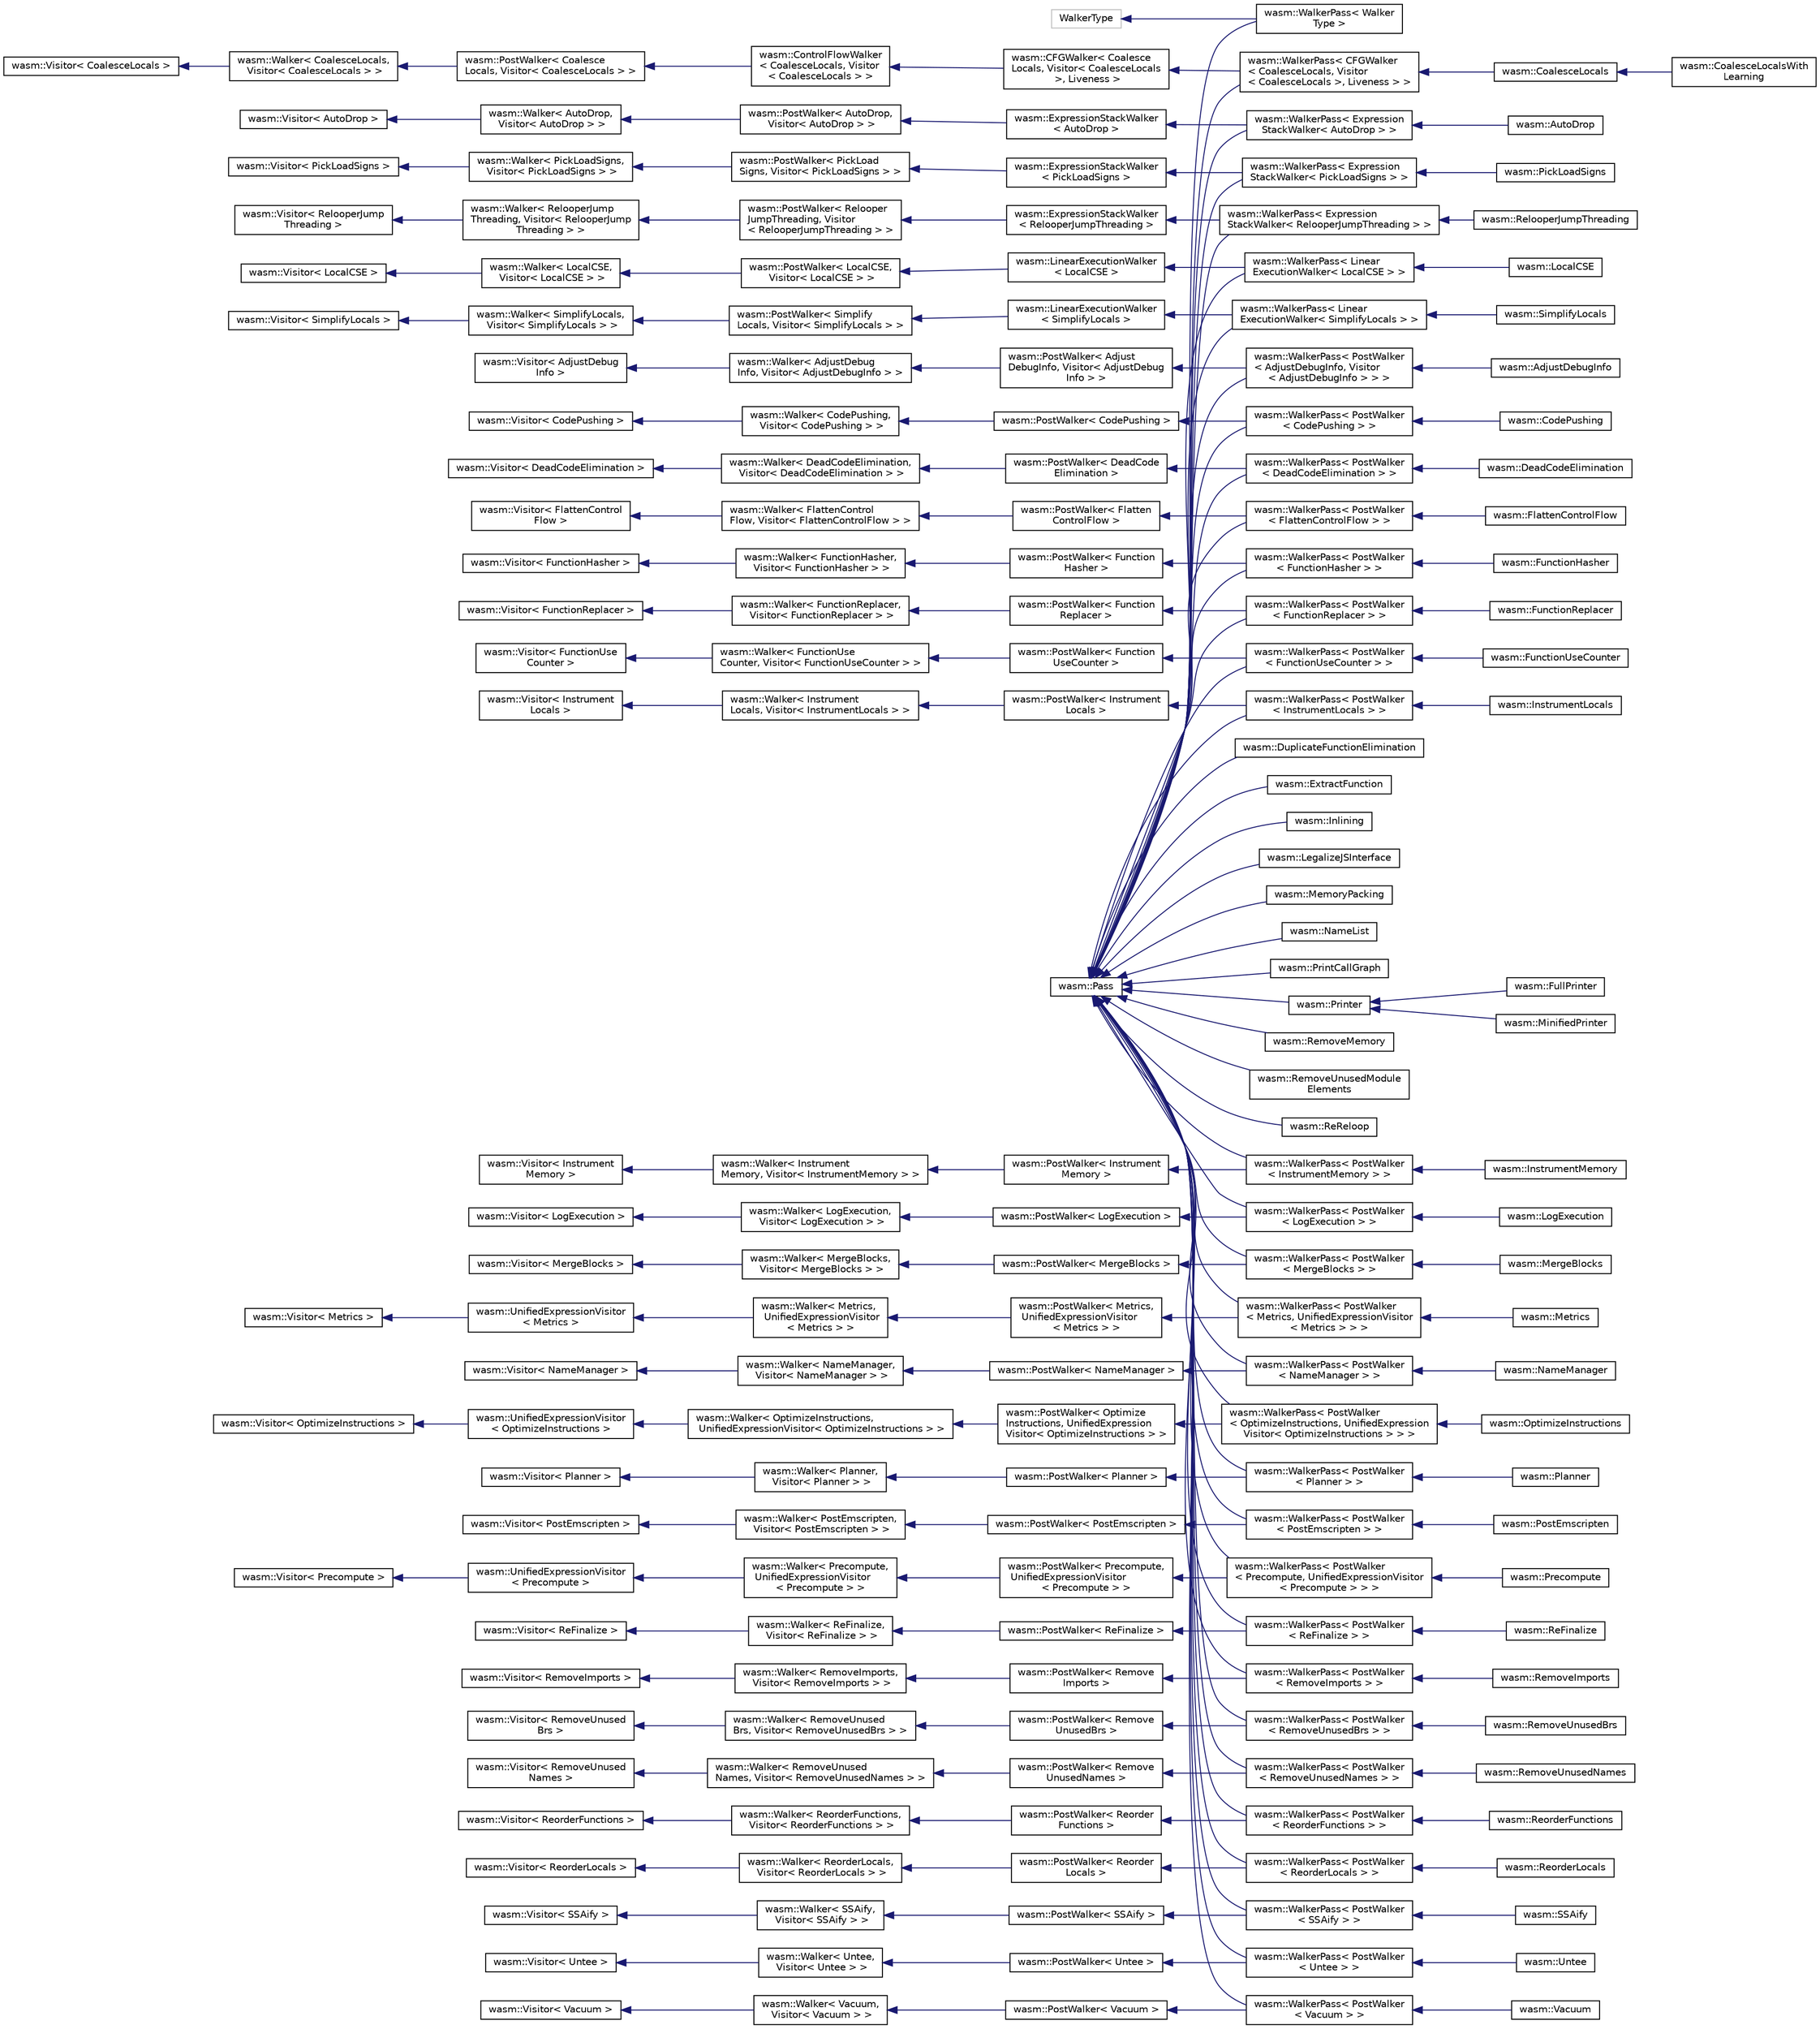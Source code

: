 digraph "Graphical Class Hierarchy"
{
  edge [fontname="Helvetica",fontsize="10",labelfontname="Helvetica",labelfontsize="10"];
  node [fontname="Helvetica",fontsize="10",shape=record];
  rankdir="LR";
  Node3526 [label="WalkerType",height=0.2,width=0.4,color="grey75", fillcolor="white", style="filled"];
  Node3526 -> Node1497 [dir="back",color="midnightblue",fontsize="10",style="solid",fontname="Helvetica"];
  Node1497 [label="wasm::WalkerPass\< Walker\lType \>",height=0.2,width=0.4,color="black", fillcolor="white", style="filled",URL="$classwasm_1_1_walker_pass.html"];
  Node1483 [label="wasm::Pass",height=0.2,width=0.4,color="black", fillcolor="white", style="filled",URL="$classwasm_1_1_pass.html"];
  Node1483 -> Node341 [dir="back",color="midnightblue",fontsize="10",style="solid",fontname="Helvetica"];
  Node341 [label="wasm::WalkerPass\< CFGWalker\l\< CoalesceLocals, Visitor\l\< CoalesceLocals \>, Liveness \> \>",height=0.2,width=0.4,color="black", fillcolor="white", style="filled",URL="$classwasm_1_1_walker_pass.html"];
  Node341 -> Node342 [dir="back",color="midnightblue",fontsize="10",style="solid",fontname="Helvetica"];
  Node342 [label="wasm::CoalesceLocals",height=0.2,width=0.4,color="black", fillcolor="white", style="filled",URL="$structwasm_1_1_coalesce_locals.html"];
  Node342 -> Node343 [dir="back",color="midnightblue",fontsize="10",style="solid",fontname="Helvetica"];
  Node343 [label="wasm::CoalesceLocalsWith\lLearning",height=0.2,width=0.4,color="black", fillcolor="white", style="filled",URL="$structwasm_1_1_coalesce_locals_with_learning.html"];
  Node1483 -> Node360 [dir="back",color="midnightblue",fontsize="10",style="solid",fontname="Helvetica"];
  Node360 [label="wasm::WalkerPass\< Expression\lStackWalker\< AutoDrop \> \>",height=0.2,width=0.4,color="black", fillcolor="white", style="filled",URL="$classwasm_1_1_walker_pass.html"];
  Node360 -> Node361 [dir="back",color="midnightblue",fontsize="10",style="solid",fontname="Helvetica"];
  Node361 [label="wasm::AutoDrop",height=0.2,width=0.4,color="black", fillcolor="white", style="filled",URL="$structwasm_1_1_auto_drop.html"];
  Node1483 -> Node216 [dir="back",color="midnightblue",fontsize="10",style="solid",fontname="Helvetica"];
  Node216 [label="wasm::WalkerPass\< Expression\lStackWalker\< PickLoadSigns \> \>",height=0.2,width=0.4,color="black", fillcolor="white", style="filled",URL="$classwasm_1_1_walker_pass.html"];
  Node216 -> Node217 [dir="back",color="midnightblue",fontsize="10",style="solid",fontname="Helvetica"];
  Node217 [label="wasm::PickLoadSigns",height=0.2,width=0.4,color="black", fillcolor="white", style="filled",URL="$structwasm_1_1_pick_load_signs.html"];
  Node1483 -> Node173 [dir="back",color="midnightblue",fontsize="10",style="solid",fontname="Helvetica"];
  Node173 [label="wasm::WalkerPass\< Expression\lStackWalker\< RelooperJumpThreading \> \>",height=0.2,width=0.4,color="black", fillcolor="white", style="filled",URL="$classwasm_1_1_walker_pass.html"];
  Node173 -> Node174 [dir="back",color="midnightblue",fontsize="10",style="solid",fontname="Helvetica"];
  Node174 [label="wasm::RelooperJumpThreading",height=0.2,width=0.4,color="black", fillcolor="white", style="filled",URL="$structwasm_1_1_relooper_jump_threading.html"];
  Node1483 -> Node262 [dir="back",color="midnightblue",fontsize="10",style="solid",fontname="Helvetica"];
  Node262 [label="wasm::WalkerPass\< Linear\lExecutionWalker\< LocalCSE \> \>",height=0.2,width=0.4,color="black", fillcolor="white", style="filled",URL="$classwasm_1_1_walker_pass.html"];
  Node262 -> Node263 [dir="back",color="midnightblue",fontsize="10",style="solid",fontname="Helvetica"];
  Node263 [label="wasm::LocalCSE",height=0.2,width=0.4,color="black", fillcolor="white", style="filled",URL="$structwasm_1_1_local_c_s_e.html"];
  Node1483 -> Node134 [dir="back",color="midnightblue",fontsize="10",style="solid",fontname="Helvetica"];
  Node134 [label="wasm::WalkerPass\< Linear\lExecutionWalker\< SimplifyLocals \> \>",height=0.2,width=0.4,color="black", fillcolor="white", style="filled",URL="$classwasm_1_1_walker_pass.html"];
  Node134 -> Node135 [dir="back",color="midnightblue",fontsize="10",style="solid",fontname="Helvetica"];
  Node135 [label="wasm::SimplifyLocals",height=0.2,width=0.4,color="black", fillcolor="white", style="filled",URL="$structwasm_1_1_simplify_locals.html"];
  Node1483 -> Node369 [dir="back",color="midnightblue",fontsize="10",style="solid",fontname="Helvetica"];
  Node369 [label="wasm::WalkerPass\< PostWalker\l\< AdjustDebugInfo, Visitor\l\< AdjustDebugInfo \> \> \>",height=0.2,width=0.4,color="black", fillcolor="white", style="filled",URL="$classwasm_1_1_walker_pass.html"];
  Node369 -> Node370 [dir="back",color="midnightblue",fontsize="10",style="solid",fontname="Helvetica"];
  Node370 [label="wasm::AdjustDebugInfo",height=0.2,width=0.4,color="black", fillcolor="white", style="filled",URL="$structwasm_1_1_adjust_debug_info.html"];
  Node1483 -> Node334 [dir="back",color="midnightblue",fontsize="10",style="solid",fontname="Helvetica"];
  Node334 [label="wasm::WalkerPass\< PostWalker\l\< CodePushing \> \>",height=0.2,width=0.4,color="black", fillcolor="white", style="filled",URL="$classwasm_1_1_walker_pass.html"];
  Node334 -> Node335 [dir="back",color="midnightblue",fontsize="10",style="solid",fontname="Helvetica"];
  Node335 [label="wasm::CodePushing",height=0.2,width=0.4,color="black", fillcolor="white", style="filled",URL="$structwasm_1_1_code_pushing.html"];
  Node1483 -> Node322 [dir="back",color="midnightblue",fontsize="10",style="solid",fontname="Helvetica"];
  Node322 [label="wasm::WalkerPass\< PostWalker\l\< DeadCodeElimination \> \>",height=0.2,width=0.4,color="black", fillcolor="white", style="filled",URL="$classwasm_1_1_walker_pass.html"];
  Node322 -> Node323 [dir="back",color="midnightblue",fontsize="10",style="solid",fontname="Helvetica"];
  Node323 [label="wasm::DeadCodeElimination",height=0.2,width=0.4,color="black", fillcolor="white", style="filled",URL="$structwasm_1_1_dead_code_elimination.html"];
  Node1483 -> Node313 [dir="back",color="midnightblue",fontsize="10",style="solid",fontname="Helvetica"];
  Node313 [label="wasm::WalkerPass\< PostWalker\l\< FlattenControlFlow \> \>",height=0.2,width=0.4,color="black", fillcolor="white", style="filled",URL="$classwasm_1_1_walker_pass.html"];
  Node313 -> Node314 [dir="back",color="midnightblue",fontsize="10",style="solid",fontname="Helvetica"];
  Node314 [label="wasm::FlattenControlFlow",height=0.2,width=0.4,color="black", fillcolor="white", style="filled",URL="$structwasm_1_1_flatten_control_flow.html"];
  Node1483 -> Node308 [dir="back",color="midnightblue",fontsize="10",style="solid",fontname="Helvetica"];
  Node308 [label="wasm::WalkerPass\< PostWalker\l\< FunctionHasher \> \>",height=0.2,width=0.4,color="black", fillcolor="white", style="filled",URL="$classwasm_1_1_walker_pass.html"];
  Node308 -> Node309 [dir="back",color="midnightblue",fontsize="10",style="solid",fontname="Helvetica"];
  Node309 [label="wasm::FunctionHasher",height=0.2,width=0.4,color="black", fillcolor="white", style="filled",URL="$structwasm_1_1_function_hasher.html"];
  Node1483 -> Node303 [dir="back",color="midnightblue",fontsize="10",style="solid",fontname="Helvetica"];
  Node303 [label="wasm::WalkerPass\< PostWalker\l\< FunctionReplacer \> \>",height=0.2,width=0.4,color="black", fillcolor="white", style="filled",URL="$classwasm_1_1_walker_pass.html"];
  Node303 -> Node304 [dir="back",color="midnightblue",fontsize="10",style="solid",fontname="Helvetica"];
  Node304 [label="wasm::FunctionReplacer",height=0.2,width=0.4,color="black", fillcolor="white", style="filled",URL="$structwasm_1_1_function_replacer.html"];
  Node1483 -> Node294 [dir="back",color="midnightblue",fontsize="10",style="solid",fontname="Helvetica"];
  Node294 [label="wasm::WalkerPass\< PostWalker\l\< FunctionUseCounter \> \>",height=0.2,width=0.4,color="black", fillcolor="white", style="filled",URL="$classwasm_1_1_walker_pass.html"];
  Node294 -> Node295 [dir="back",color="midnightblue",fontsize="10",style="solid",fontname="Helvetica"];
  Node295 [label="wasm::FunctionUseCounter",height=0.2,width=0.4,color="black", fillcolor="white", style="filled",URL="$structwasm_1_1_function_use_counter.html"];
  Node1483 -> Node280 [dir="back",color="midnightblue",fontsize="10",style="solid",fontname="Helvetica"];
  Node280 [label="wasm::WalkerPass\< PostWalker\l\< InstrumentLocals \> \>",height=0.2,width=0.4,color="black", fillcolor="white", style="filled",URL="$classwasm_1_1_walker_pass.html"];
  Node280 -> Node281 [dir="back",color="midnightblue",fontsize="10",style="solid",fontname="Helvetica"];
  Node281 [label="wasm::InstrumentLocals",height=0.2,width=0.4,color="black", fillcolor="white", style="filled",URL="$structwasm_1_1_instrument_locals.html"];
  Node1483 -> Node275 [dir="back",color="midnightblue",fontsize="10",style="solid",fontname="Helvetica"];
  Node275 [label="wasm::WalkerPass\< PostWalker\l\< InstrumentMemory \> \>",height=0.2,width=0.4,color="black", fillcolor="white", style="filled",URL="$classwasm_1_1_walker_pass.html"];
  Node275 -> Node276 [dir="back",color="midnightblue",fontsize="10",style="solid",fontname="Helvetica"];
  Node276 [label="wasm::InstrumentMemory",height=0.2,width=0.4,color="black", fillcolor="white", style="filled",URL="$structwasm_1_1_instrument_memory.html"];
  Node1483 -> Node252 [dir="back",color="midnightblue",fontsize="10",style="solid",fontname="Helvetica"];
  Node252 [label="wasm::WalkerPass\< PostWalker\l\< LogExecution \> \>",height=0.2,width=0.4,color="black", fillcolor="white", style="filled",URL="$classwasm_1_1_walker_pass.html"];
  Node252 -> Node253 [dir="back",color="midnightblue",fontsize="10",style="solid",fontname="Helvetica"];
  Node253 [label="wasm::LogExecution",height=0.2,width=0.4,color="black", fillcolor="white", style="filled",URL="$structwasm_1_1_log_execution.html"];
  Node1483 -> Node242 [dir="back",color="midnightblue",fontsize="10",style="solid",fontname="Helvetica"];
  Node242 [label="wasm::WalkerPass\< PostWalker\l\< MergeBlocks \> \>",height=0.2,width=0.4,color="black", fillcolor="white", style="filled",URL="$classwasm_1_1_walker_pass.html"];
  Node242 -> Node243 [dir="back",color="midnightblue",fontsize="10",style="solid",fontname="Helvetica"];
  Node243 [label="wasm::MergeBlocks",height=0.2,width=0.4,color="black", fillcolor="white", style="filled",URL="$structwasm_1_1_merge_blocks.html"];
  Node1483 -> Node237 [dir="back",color="midnightblue",fontsize="10",style="solid",fontname="Helvetica"];
  Node237 [label="wasm::WalkerPass\< PostWalker\l\< Metrics, UnifiedExpressionVisitor\l\< Metrics \> \> \>",height=0.2,width=0.4,color="black", fillcolor="white", style="filled",URL="$classwasm_1_1_walker_pass.html"];
  Node237 -> Node238 [dir="back",color="midnightblue",fontsize="10",style="solid",fontname="Helvetica"];
  Node238 [label="wasm::Metrics",height=0.2,width=0.4,color="black", fillcolor="white", style="filled",URL="$structwasm_1_1_metrics.html"];
  Node1483 -> Node231 [dir="back",color="midnightblue",fontsize="10",style="solid",fontname="Helvetica"];
  Node231 [label="wasm::WalkerPass\< PostWalker\l\< NameManager \> \>",height=0.2,width=0.4,color="black", fillcolor="white", style="filled",URL="$classwasm_1_1_walker_pass.html"];
  Node231 -> Node232 [dir="back",color="midnightblue",fontsize="10",style="solid",fontname="Helvetica"];
  Node232 [label="wasm::NameManager",height=0.2,width=0.4,color="black", fillcolor="white", style="filled",URL="$classwasm_1_1_name_manager.html"];
  Node1483 -> Node226 [dir="back",color="midnightblue",fontsize="10",style="solid",fontname="Helvetica"];
  Node226 [label="wasm::WalkerPass\< PostWalker\l\< OptimizeInstructions, UnifiedExpression\lVisitor\< OptimizeInstructions \> \> \>",height=0.2,width=0.4,color="black", fillcolor="white", style="filled",URL="$classwasm_1_1_walker_pass.html"];
  Node226 -> Node227 [dir="back",color="midnightblue",fontsize="10",style="solid",fontname="Helvetica"];
  Node227 [label="wasm::OptimizeInstructions",height=0.2,width=0.4,color="black", fillcolor="white", style="filled",URL="$structwasm_1_1_optimize_instructions.html"];
  Node1483 -> Node210 [dir="back",color="midnightblue",fontsize="10",style="solid",fontname="Helvetica"];
  Node210 [label="wasm::WalkerPass\< PostWalker\l\< Planner \> \>",height=0.2,width=0.4,color="black", fillcolor="white", style="filled",URL="$classwasm_1_1_walker_pass.html"];
  Node210 -> Node211 [dir="back",color="midnightblue",fontsize="10",style="solid",fontname="Helvetica"];
  Node211 [label="wasm::Planner",height=0.2,width=0.4,color="black", fillcolor="white", style="filled",URL="$structwasm_1_1_planner.html"];
  Node1483 -> Node205 [dir="back",color="midnightblue",fontsize="10",style="solid",fontname="Helvetica"];
  Node205 [label="wasm::WalkerPass\< PostWalker\l\< PostEmscripten \> \>",height=0.2,width=0.4,color="black", fillcolor="white", style="filled",URL="$classwasm_1_1_walker_pass.html"];
  Node205 -> Node206 [dir="back",color="midnightblue",fontsize="10",style="solid",fontname="Helvetica"];
  Node206 [label="wasm::PostEmscripten",height=0.2,width=0.4,color="black", fillcolor="white", style="filled",URL="$structwasm_1_1_post_emscripten.html"];
  Node1483 -> Node200 [dir="back",color="midnightblue",fontsize="10",style="solid",fontname="Helvetica"];
  Node200 [label="wasm::WalkerPass\< PostWalker\l\< Precompute, UnifiedExpressionVisitor\l\< Precompute \> \> \>",height=0.2,width=0.4,color="black", fillcolor="white", style="filled",URL="$classwasm_1_1_walker_pass.html"];
  Node200 -> Node201 [dir="back",color="midnightblue",fontsize="10",style="solid",fontname="Helvetica"];
  Node201 [label="wasm::Precompute",height=0.2,width=0.4,color="black", fillcolor="white", style="filled",URL="$structwasm_1_1_precompute.html"];
  Node1483 -> Node180 [dir="back",color="midnightblue",fontsize="10",style="solid",fontname="Helvetica"];
  Node180 [label="wasm::WalkerPass\< PostWalker\l\< ReFinalize \> \>",height=0.2,width=0.4,color="black", fillcolor="white", style="filled",URL="$classwasm_1_1_walker_pass.html"];
  Node180 -> Node181 [dir="back",color="midnightblue",fontsize="10",style="solid",fontname="Helvetica"];
  Node181 [label="wasm::ReFinalize",height=0.2,width=0.4,color="black", fillcolor="white", style="filled",URL="$structwasm_1_1_re_finalize.html"];
  Node1483 -> Node167 [dir="back",color="midnightblue",fontsize="10",style="solid",fontname="Helvetica"];
  Node167 [label="wasm::WalkerPass\< PostWalker\l\< RemoveImports \> \>",height=0.2,width=0.4,color="black", fillcolor="white", style="filled",URL="$classwasm_1_1_walker_pass.html"];
  Node167 -> Node168 [dir="back",color="midnightblue",fontsize="10",style="solid",fontname="Helvetica"];
  Node168 [label="wasm::RemoveImports",height=0.2,width=0.4,color="black", fillcolor="white", style="filled",URL="$structwasm_1_1_remove_imports.html"];
  Node1483 -> Node162 [dir="back",color="midnightblue",fontsize="10",style="solid",fontname="Helvetica"];
  Node162 [label="wasm::WalkerPass\< PostWalker\l\< RemoveUnusedBrs \> \>",height=0.2,width=0.4,color="black", fillcolor="white", style="filled",URL="$classwasm_1_1_walker_pass.html"];
  Node162 -> Node163 [dir="back",color="midnightblue",fontsize="10",style="solid",fontname="Helvetica"];
  Node163 [label="wasm::RemoveUnusedBrs",height=0.2,width=0.4,color="black", fillcolor="white", style="filled",URL="$structwasm_1_1_remove_unused_brs.html"];
  Node1483 -> Node157 [dir="back",color="midnightblue",fontsize="10",style="solid",fontname="Helvetica"];
  Node157 [label="wasm::WalkerPass\< PostWalker\l\< RemoveUnusedNames \> \>",height=0.2,width=0.4,color="black", fillcolor="white", style="filled",URL="$classwasm_1_1_walker_pass.html"];
  Node157 -> Node158 [dir="back",color="midnightblue",fontsize="10",style="solid",fontname="Helvetica"];
  Node158 [label="wasm::RemoveUnusedNames",height=0.2,width=0.4,color="black", fillcolor="white", style="filled",URL="$structwasm_1_1_remove_unused_names.html"];
  Node1483 -> Node152 [dir="back",color="midnightblue",fontsize="10",style="solid",fontname="Helvetica"];
  Node152 [label="wasm::WalkerPass\< PostWalker\l\< ReorderFunctions \> \>",height=0.2,width=0.4,color="black", fillcolor="white", style="filled",URL="$classwasm_1_1_walker_pass.html"];
  Node152 -> Node153 [dir="back",color="midnightblue",fontsize="10",style="solid",fontname="Helvetica"];
  Node153 [label="wasm::ReorderFunctions",height=0.2,width=0.4,color="black", fillcolor="white", style="filled",URL="$structwasm_1_1_reorder_functions.html"];
  Node1483 -> Node147 [dir="back",color="midnightblue",fontsize="10",style="solid",fontname="Helvetica"];
  Node147 [label="wasm::WalkerPass\< PostWalker\l\< ReorderLocals \> \>",height=0.2,width=0.4,color="black", fillcolor="white", style="filled",URL="$classwasm_1_1_walker_pass.html"];
  Node147 -> Node148 [dir="back",color="midnightblue",fontsize="10",style="solid",fontname="Helvetica"];
  Node148 [label="wasm::ReorderLocals",height=0.2,width=0.4,color="black", fillcolor="white", style="filled",URL="$structwasm_1_1_reorder_locals.html"];
  Node1483 -> Node126 [dir="back",color="midnightblue",fontsize="10",style="solid",fontname="Helvetica"];
  Node126 [label="wasm::WalkerPass\< PostWalker\l\< SSAify \> \>",height=0.2,width=0.4,color="black", fillcolor="white", style="filled",URL="$classwasm_1_1_walker_pass.html"];
  Node126 -> Node127 [dir="back",color="midnightblue",fontsize="10",style="solid",fontname="Helvetica"];
  Node127 [label="wasm::SSAify",height=0.2,width=0.4,color="black", fillcolor="white", style="filled",URL="$structwasm_1_1_s_s_aify.html"];
  Node1483 -> Node102 [dir="back",color="midnightblue",fontsize="10",style="solid",fontname="Helvetica"];
  Node102 [label="wasm::WalkerPass\< PostWalker\l\< Untee \> \>",height=0.2,width=0.4,color="black", fillcolor="white", style="filled",URL="$classwasm_1_1_walker_pass.html"];
  Node102 -> Node103 [dir="back",color="midnightblue",fontsize="10",style="solid",fontname="Helvetica"];
  Node103 [label="wasm::Untee",height=0.2,width=0.4,color="black", fillcolor="white", style="filled",URL="$structwasm_1_1_untee.html"];
  Node1483 -> Node3 [dir="back",color="midnightblue",fontsize="10",style="solid",fontname="Helvetica"];
  Node3 [label="wasm::WalkerPass\< PostWalker\l\< Vacuum \> \>",height=0.2,width=0.4,color="black", fillcolor="white", style="filled",URL="$classwasm_1_1_walker_pass.html"];
  Node3 -> Node4 [dir="back",color="midnightblue",fontsize="10",style="solid",fontname="Helvetica"];
  Node4 [label="wasm::Vacuum",height=0.2,width=0.4,color="black", fillcolor="white", style="filled",URL="$structwasm_1_1_vacuum.html"];
  Node1483 -> Node1484 [dir="back",color="midnightblue",fontsize="10",style="solid",fontname="Helvetica"];
  Node1484 [label="wasm::DuplicateFunctionElimination",height=0.2,width=0.4,color="black", fillcolor="white", style="filled",URL="$structwasm_1_1_duplicate_function_elimination.html"];
  Node1483 -> Node1485 [dir="back",color="midnightblue",fontsize="10",style="solid",fontname="Helvetica"];
  Node1485 [label="wasm::ExtractFunction",height=0.2,width=0.4,color="black", fillcolor="white", style="filled",URL="$structwasm_1_1_extract_function.html"];
  Node1483 -> Node1486 [dir="back",color="midnightblue",fontsize="10",style="solid",fontname="Helvetica"];
  Node1486 [label="wasm::Inlining",height=0.2,width=0.4,color="black", fillcolor="white", style="filled",URL="$structwasm_1_1_inlining.html"];
  Node1483 -> Node1487 [dir="back",color="midnightblue",fontsize="10",style="solid",fontname="Helvetica"];
  Node1487 [label="wasm::LegalizeJSInterface",height=0.2,width=0.4,color="black", fillcolor="white", style="filled",URL="$structwasm_1_1_legalize_j_s_interface.html"];
  Node1483 -> Node1488 [dir="back",color="midnightblue",fontsize="10",style="solid",fontname="Helvetica"];
  Node1488 [label="wasm::MemoryPacking",height=0.2,width=0.4,color="black", fillcolor="white", style="filled",URL="$structwasm_1_1_memory_packing.html"];
  Node1483 -> Node1489 [dir="back",color="midnightblue",fontsize="10",style="solid",fontname="Helvetica"];
  Node1489 [label="wasm::NameList",height=0.2,width=0.4,color="black", fillcolor="white", style="filled",URL="$structwasm_1_1_name_list.html"];
  Node1483 -> Node1490 [dir="back",color="midnightblue",fontsize="10",style="solid",fontname="Helvetica"];
  Node1490 [label="wasm::PrintCallGraph",height=0.2,width=0.4,color="black", fillcolor="white", style="filled",URL="$structwasm_1_1_print_call_graph.html"];
  Node1483 -> Node1491 [dir="back",color="midnightblue",fontsize="10",style="solid",fontname="Helvetica"];
  Node1491 [label="wasm::Printer",height=0.2,width=0.4,color="black", fillcolor="white", style="filled",URL="$classwasm_1_1_printer.html"];
  Node1491 -> Node1492 [dir="back",color="midnightblue",fontsize="10",style="solid",fontname="Helvetica"];
  Node1492 [label="wasm::FullPrinter",height=0.2,width=0.4,color="black", fillcolor="white", style="filled",URL="$classwasm_1_1_full_printer.html"];
  Node1491 -> Node1493 [dir="back",color="midnightblue",fontsize="10",style="solid",fontname="Helvetica"];
  Node1493 [label="wasm::MinifiedPrinter",height=0.2,width=0.4,color="black", fillcolor="white", style="filled",URL="$classwasm_1_1_minified_printer.html"];
  Node1483 -> Node1494 [dir="back",color="midnightblue",fontsize="10",style="solid",fontname="Helvetica"];
  Node1494 [label="wasm::RemoveMemory",height=0.2,width=0.4,color="black", fillcolor="white", style="filled",URL="$structwasm_1_1_remove_memory.html"];
  Node1483 -> Node1495 [dir="back",color="midnightblue",fontsize="10",style="solid",fontname="Helvetica"];
  Node1495 [label="wasm::RemoveUnusedModule\lElements",height=0.2,width=0.4,color="black", fillcolor="white", style="filled",URL="$structwasm_1_1_remove_unused_module_elements.html"];
  Node1483 -> Node1496 [dir="back",color="midnightblue",fontsize="10",style="solid",fontname="Helvetica"];
  Node1496 [label="wasm::ReReloop",height=0.2,width=0.4,color="black", fillcolor="white", style="filled",URL="$structwasm_1_1_re_reloop.html"];
  Node1483 -> Node1497 [dir="back",color="midnightblue",fontsize="10",style="solid",fontname="Helvetica"];
  Node366 [label="wasm::Visitor\< AdjustDebug\lInfo \>",height=0.2,width=0.4,color="black", fillcolor="white", style="filled",URL="$structwasm_1_1_visitor.html"];
  Node366 -> Node367 [dir="back",color="midnightblue",fontsize="10",style="solid",fontname="Helvetica"];
  Node367 [label="wasm::Walker\< AdjustDebug\lInfo, Visitor\< AdjustDebugInfo \> \>",height=0.2,width=0.4,color="black", fillcolor="white", style="filled",URL="$structwasm_1_1_walker.html"];
  Node367 -> Node368 [dir="back",color="midnightblue",fontsize="10",style="solid",fontname="Helvetica"];
  Node368 [label="wasm::PostWalker\< Adjust\lDebugInfo, Visitor\< AdjustDebug\lInfo \> \>",height=0.2,width=0.4,color="black", fillcolor="white", style="filled",URL="$structwasm_1_1_post_walker.html"];
  Node368 -> Node369 [dir="back",color="midnightblue",fontsize="10",style="solid",fontname="Helvetica"];
  Node356 [label="wasm::Visitor\< AutoDrop \>",height=0.2,width=0.4,color="black", fillcolor="white", style="filled",URL="$structwasm_1_1_visitor.html"];
  Node356 -> Node357 [dir="back",color="midnightblue",fontsize="10",style="solid",fontname="Helvetica"];
  Node357 [label="wasm::Walker\< AutoDrop,\l Visitor\< AutoDrop \> \>",height=0.2,width=0.4,color="black", fillcolor="white", style="filled",URL="$structwasm_1_1_walker.html"];
  Node357 -> Node358 [dir="back",color="midnightblue",fontsize="10",style="solid",fontname="Helvetica"];
  Node358 [label="wasm::PostWalker\< AutoDrop,\l Visitor\< AutoDrop \> \>",height=0.2,width=0.4,color="black", fillcolor="white", style="filled",URL="$structwasm_1_1_post_walker.html"];
  Node358 -> Node359 [dir="back",color="midnightblue",fontsize="10",style="solid",fontname="Helvetica"];
  Node359 [label="wasm::ExpressionStackWalker\l\< AutoDrop \>",height=0.2,width=0.4,color="black", fillcolor="white", style="filled",URL="$structwasm_1_1_expression_stack_walker.html"];
  Node359 -> Node360 [dir="back",color="midnightblue",fontsize="10",style="solid",fontname="Helvetica"];
  Node336 [label="wasm::Visitor\< CoalesceLocals \>",height=0.2,width=0.4,color="black", fillcolor="white", style="filled",URL="$structwasm_1_1_visitor.html"];
  Node336 -> Node337 [dir="back",color="midnightblue",fontsize="10",style="solid",fontname="Helvetica"];
  Node337 [label="wasm::Walker\< CoalesceLocals,\l Visitor\< CoalesceLocals \> \>",height=0.2,width=0.4,color="black", fillcolor="white", style="filled",URL="$structwasm_1_1_walker.html"];
  Node337 -> Node338 [dir="back",color="midnightblue",fontsize="10",style="solid",fontname="Helvetica"];
  Node338 [label="wasm::PostWalker\< Coalesce\lLocals, Visitor\< CoalesceLocals \> \>",height=0.2,width=0.4,color="black", fillcolor="white", style="filled",URL="$structwasm_1_1_post_walker.html"];
  Node338 -> Node339 [dir="back",color="midnightblue",fontsize="10",style="solid",fontname="Helvetica"];
  Node339 [label="wasm::ControlFlowWalker\l\< CoalesceLocals, Visitor\l\< CoalesceLocals \> \>",height=0.2,width=0.4,color="black", fillcolor="white", style="filled",URL="$structwasm_1_1_control_flow_walker.html"];
  Node339 -> Node340 [dir="back",color="midnightblue",fontsize="10",style="solid",fontname="Helvetica"];
  Node340 [label="wasm::CFGWalker\< Coalesce\lLocals, Visitor\< CoalesceLocals\l \>, Liveness \>",height=0.2,width=0.4,color="black", fillcolor="white", style="filled",URL="$structwasm_1_1_c_f_g_walker.html"];
  Node340 -> Node341 [dir="back",color="midnightblue",fontsize="10",style="solid",fontname="Helvetica"];
  Node331 [label="wasm::Visitor\< CodePushing \>",height=0.2,width=0.4,color="black", fillcolor="white", style="filled",URL="$structwasm_1_1_visitor.html"];
  Node331 -> Node332 [dir="back",color="midnightblue",fontsize="10",style="solid",fontname="Helvetica"];
  Node332 [label="wasm::Walker\< CodePushing,\l Visitor\< CodePushing \> \>",height=0.2,width=0.4,color="black", fillcolor="white", style="filled",URL="$structwasm_1_1_walker.html"];
  Node332 -> Node333 [dir="back",color="midnightblue",fontsize="10",style="solid",fontname="Helvetica"];
  Node333 [label="wasm::PostWalker\< CodePushing \>",height=0.2,width=0.4,color="black", fillcolor="white", style="filled",URL="$structwasm_1_1_post_walker.html"];
  Node333 -> Node334 [dir="back",color="midnightblue",fontsize="10",style="solid",fontname="Helvetica"];
  Node319 [label="wasm::Visitor\< DeadCodeElimination \>",height=0.2,width=0.4,color="black", fillcolor="white", style="filled",URL="$structwasm_1_1_visitor.html"];
  Node319 -> Node320 [dir="back",color="midnightblue",fontsize="10",style="solid",fontname="Helvetica"];
  Node320 [label="wasm::Walker\< DeadCodeElimination,\l Visitor\< DeadCodeElimination \> \>",height=0.2,width=0.4,color="black", fillcolor="white", style="filled",URL="$structwasm_1_1_walker.html"];
  Node320 -> Node321 [dir="back",color="midnightblue",fontsize="10",style="solid",fontname="Helvetica"];
  Node321 [label="wasm::PostWalker\< DeadCode\lElimination \>",height=0.2,width=0.4,color="black", fillcolor="white", style="filled",URL="$structwasm_1_1_post_walker.html"];
  Node321 -> Node322 [dir="back",color="midnightblue",fontsize="10",style="solid",fontname="Helvetica"];
  Node310 [label="wasm::Visitor\< FlattenControl\lFlow \>",height=0.2,width=0.4,color="black", fillcolor="white", style="filled",URL="$structwasm_1_1_visitor.html"];
  Node310 -> Node311 [dir="back",color="midnightblue",fontsize="10",style="solid",fontname="Helvetica"];
  Node311 [label="wasm::Walker\< FlattenControl\lFlow, Visitor\< FlattenControlFlow \> \>",height=0.2,width=0.4,color="black", fillcolor="white", style="filled",URL="$structwasm_1_1_walker.html"];
  Node311 -> Node312 [dir="back",color="midnightblue",fontsize="10",style="solid",fontname="Helvetica"];
  Node312 [label="wasm::PostWalker\< Flatten\lControlFlow \>",height=0.2,width=0.4,color="black", fillcolor="white", style="filled",URL="$structwasm_1_1_post_walker.html"];
  Node312 -> Node313 [dir="back",color="midnightblue",fontsize="10",style="solid",fontname="Helvetica"];
  Node305 [label="wasm::Visitor\< FunctionHasher \>",height=0.2,width=0.4,color="black", fillcolor="white", style="filled",URL="$structwasm_1_1_visitor.html"];
  Node305 -> Node306 [dir="back",color="midnightblue",fontsize="10",style="solid",fontname="Helvetica"];
  Node306 [label="wasm::Walker\< FunctionHasher,\l Visitor\< FunctionHasher \> \>",height=0.2,width=0.4,color="black", fillcolor="white", style="filled",URL="$structwasm_1_1_walker.html"];
  Node306 -> Node307 [dir="back",color="midnightblue",fontsize="10",style="solid",fontname="Helvetica"];
  Node307 [label="wasm::PostWalker\< Function\lHasher \>",height=0.2,width=0.4,color="black", fillcolor="white", style="filled",URL="$structwasm_1_1_post_walker.html"];
  Node307 -> Node308 [dir="back",color="midnightblue",fontsize="10",style="solid",fontname="Helvetica"];
  Node300 [label="wasm::Visitor\< FunctionReplacer \>",height=0.2,width=0.4,color="black", fillcolor="white", style="filled",URL="$structwasm_1_1_visitor.html"];
  Node300 -> Node301 [dir="back",color="midnightblue",fontsize="10",style="solid",fontname="Helvetica"];
  Node301 [label="wasm::Walker\< FunctionReplacer,\l Visitor\< FunctionReplacer \> \>",height=0.2,width=0.4,color="black", fillcolor="white", style="filled",URL="$structwasm_1_1_walker.html"];
  Node301 -> Node302 [dir="back",color="midnightblue",fontsize="10",style="solid",fontname="Helvetica"];
  Node302 [label="wasm::PostWalker\< Function\lReplacer \>",height=0.2,width=0.4,color="black", fillcolor="white", style="filled",URL="$structwasm_1_1_post_walker.html"];
  Node302 -> Node303 [dir="back",color="midnightblue",fontsize="10",style="solid",fontname="Helvetica"];
  Node291 [label="wasm::Visitor\< FunctionUse\lCounter \>",height=0.2,width=0.4,color="black", fillcolor="white", style="filled",URL="$structwasm_1_1_visitor.html"];
  Node291 -> Node292 [dir="back",color="midnightblue",fontsize="10",style="solid",fontname="Helvetica"];
  Node292 [label="wasm::Walker\< FunctionUse\lCounter, Visitor\< FunctionUseCounter \> \>",height=0.2,width=0.4,color="black", fillcolor="white", style="filled",URL="$structwasm_1_1_walker.html"];
  Node292 -> Node293 [dir="back",color="midnightblue",fontsize="10",style="solid",fontname="Helvetica"];
  Node293 [label="wasm::PostWalker\< Function\lUseCounter \>",height=0.2,width=0.4,color="black", fillcolor="white", style="filled",URL="$structwasm_1_1_post_walker.html"];
  Node293 -> Node294 [dir="back",color="midnightblue",fontsize="10",style="solid",fontname="Helvetica"];
  Node277 [label="wasm::Visitor\< Instrument\lLocals \>",height=0.2,width=0.4,color="black", fillcolor="white", style="filled",URL="$structwasm_1_1_visitor.html"];
  Node277 -> Node278 [dir="back",color="midnightblue",fontsize="10",style="solid",fontname="Helvetica"];
  Node278 [label="wasm::Walker\< Instrument\lLocals, Visitor\< InstrumentLocals \> \>",height=0.2,width=0.4,color="black", fillcolor="white", style="filled",URL="$structwasm_1_1_walker.html"];
  Node278 -> Node279 [dir="back",color="midnightblue",fontsize="10",style="solid",fontname="Helvetica"];
  Node279 [label="wasm::PostWalker\< Instrument\lLocals \>",height=0.2,width=0.4,color="black", fillcolor="white", style="filled",URL="$structwasm_1_1_post_walker.html"];
  Node279 -> Node280 [dir="back",color="midnightblue",fontsize="10",style="solid",fontname="Helvetica"];
  Node272 [label="wasm::Visitor\< Instrument\lMemory \>",height=0.2,width=0.4,color="black", fillcolor="white", style="filled",URL="$structwasm_1_1_visitor.html"];
  Node272 -> Node273 [dir="back",color="midnightblue",fontsize="10",style="solid",fontname="Helvetica"];
  Node273 [label="wasm::Walker\< Instrument\lMemory, Visitor\< InstrumentMemory \> \>",height=0.2,width=0.4,color="black", fillcolor="white", style="filled",URL="$structwasm_1_1_walker.html"];
  Node273 -> Node274 [dir="back",color="midnightblue",fontsize="10",style="solid",fontname="Helvetica"];
  Node274 [label="wasm::PostWalker\< Instrument\lMemory \>",height=0.2,width=0.4,color="black", fillcolor="white", style="filled",URL="$structwasm_1_1_post_walker.html"];
  Node274 -> Node275 [dir="back",color="midnightblue",fontsize="10",style="solid",fontname="Helvetica"];
  Node258 [label="wasm::Visitor\< LocalCSE \>",height=0.2,width=0.4,color="black", fillcolor="white", style="filled",URL="$structwasm_1_1_visitor.html"];
  Node258 -> Node259 [dir="back",color="midnightblue",fontsize="10",style="solid",fontname="Helvetica"];
  Node259 [label="wasm::Walker\< LocalCSE,\l Visitor\< LocalCSE \> \>",height=0.2,width=0.4,color="black", fillcolor="white", style="filled",URL="$structwasm_1_1_walker.html"];
  Node259 -> Node260 [dir="back",color="midnightblue",fontsize="10",style="solid",fontname="Helvetica"];
  Node260 [label="wasm::PostWalker\< LocalCSE,\l Visitor\< LocalCSE \> \>",height=0.2,width=0.4,color="black", fillcolor="white", style="filled",URL="$structwasm_1_1_post_walker.html"];
  Node260 -> Node261 [dir="back",color="midnightblue",fontsize="10",style="solid",fontname="Helvetica"];
  Node261 [label="wasm::LinearExecutionWalker\l\< LocalCSE \>",height=0.2,width=0.4,color="black", fillcolor="white", style="filled",URL="$structwasm_1_1_linear_execution_walker.html"];
  Node261 -> Node262 [dir="back",color="midnightblue",fontsize="10",style="solid",fontname="Helvetica"];
  Node249 [label="wasm::Visitor\< LogExecution \>",height=0.2,width=0.4,color="black", fillcolor="white", style="filled",URL="$structwasm_1_1_visitor.html"];
  Node249 -> Node250 [dir="back",color="midnightblue",fontsize="10",style="solid",fontname="Helvetica"];
  Node250 [label="wasm::Walker\< LogExecution,\l Visitor\< LogExecution \> \>",height=0.2,width=0.4,color="black", fillcolor="white", style="filled",URL="$structwasm_1_1_walker.html"];
  Node250 -> Node251 [dir="back",color="midnightblue",fontsize="10",style="solid",fontname="Helvetica"];
  Node251 [label="wasm::PostWalker\< LogExecution \>",height=0.2,width=0.4,color="black", fillcolor="white", style="filled",URL="$structwasm_1_1_post_walker.html"];
  Node251 -> Node252 [dir="back",color="midnightblue",fontsize="10",style="solid",fontname="Helvetica"];
  Node239 [label="wasm::Visitor\< MergeBlocks \>",height=0.2,width=0.4,color="black", fillcolor="white", style="filled",URL="$structwasm_1_1_visitor.html"];
  Node239 -> Node240 [dir="back",color="midnightblue",fontsize="10",style="solid",fontname="Helvetica"];
  Node240 [label="wasm::Walker\< MergeBlocks,\l Visitor\< MergeBlocks \> \>",height=0.2,width=0.4,color="black", fillcolor="white", style="filled",URL="$structwasm_1_1_walker.html"];
  Node240 -> Node241 [dir="back",color="midnightblue",fontsize="10",style="solid",fontname="Helvetica"];
  Node241 [label="wasm::PostWalker\< MergeBlocks \>",height=0.2,width=0.4,color="black", fillcolor="white", style="filled",URL="$structwasm_1_1_post_walker.html"];
  Node241 -> Node242 [dir="back",color="midnightblue",fontsize="10",style="solid",fontname="Helvetica"];
  Node233 [label="wasm::Visitor\< Metrics \>",height=0.2,width=0.4,color="black", fillcolor="white", style="filled",URL="$structwasm_1_1_visitor.html"];
  Node233 -> Node234 [dir="back",color="midnightblue",fontsize="10",style="solid",fontname="Helvetica"];
  Node234 [label="wasm::UnifiedExpressionVisitor\l\< Metrics \>",height=0.2,width=0.4,color="black", fillcolor="white", style="filled",URL="$structwasm_1_1_unified_expression_visitor.html"];
  Node234 -> Node235 [dir="back",color="midnightblue",fontsize="10",style="solid",fontname="Helvetica"];
  Node235 [label="wasm::Walker\< Metrics,\l UnifiedExpressionVisitor\l\< Metrics \> \>",height=0.2,width=0.4,color="black", fillcolor="white", style="filled",URL="$structwasm_1_1_walker.html"];
  Node235 -> Node236 [dir="back",color="midnightblue",fontsize="10",style="solid",fontname="Helvetica"];
  Node236 [label="wasm::PostWalker\< Metrics,\l UnifiedExpressionVisitor\l\< Metrics \> \>",height=0.2,width=0.4,color="black", fillcolor="white", style="filled",URL="$structwasm_1_1_post_walker.html"];
  Node236 -> Node237 [dir="back",color="midnightblue",fontsize="10",style="solid",fontname="Helvetica"];
  Node228 [label="wasm::Visitor\< NameManager \>",height=0.2,width=0.4,color="black", fillcolor="white", style="filled",URL="$structwasm_1_1_visitor.html"];
  Node228 -> Node229 [dir="back",color="midnightblue",fontsize="10",style="solid",fontname="Helvetica"];
  Node229 [label="wasm::Walker\< NameManager,\l Visitor\< NameManager \> \>",height=0.2,width=0.4,color="black", fillcolor="white", style="filled",URL="$structwasm_1_1_walker.html"];
  Node229 -> Node230 [dir="back",color="midnightblue",fontsize="10",style="solid",fontname="Helvetica"];
  Node230 [label="wasm::PostWalker\< NameManager \>",height=0.2,width=0.4,color="black", fillcolor="white", style="filled",URL="$structwasm_1_1_post_walker.html"];
  Node230 -> Node231 [dir="back",color="midnightblue",fontsize="10",style="solid",fontname="Helvetica"];
  Node222 [label="wasm::Visitor\< OptimizeInstructions \>",height=0.2,width=0.4,color="black", fillcolor="white", style="filled",URL="$structwasm_1_1_visitor.html"];
  Node222 -> Node223 [dir="back",color="midnightblue",fontsize="10",style="solid",fontname="Helvetica"];
  Node223 [label="wasm::UnifiedExpressionVisitor\l\< OptimizeInstructions \>",height=0.2,width=0.4,color="black", fillcolor="white", style="filled",URL="$structwasm_1_1_unified_expression_visitor.html"];
  Node223 -> Node224 [dir="back",color="midnightblue",fontsize="10",style="solid",fontname="Helvetica"];
  Node224 [label="wasm::Walker\< OptimizeInstructions,\l UnifiedExpressionVisitor\< OptimizeInstructions \> \>",height=0.2,width=0.4,color="black", fillcolor="white", style="filled",URL="$structwasm_1_1_walker.html"];
  Node224 -> Node225 [dir="back",color="midnightblue",fontsize="10",style="solid",fontname="Helvetica"];
  Node225 [label="wasm::PostWalker\< Optimize\lInstructions, UnifiedExpression\lVisitor\< OptimizeInstructions \> \>",height=0.2,width=0.4,color="black", fillcolor="white", style="filled",URL="$structwasm_1_1_post_walker.html"];
  Node225 -> Node226 [dir="back",color="midnightblue",fontsize="10",style="solid",fontname="Helvetica"];
  Node212 [label="wasm::Visitor\< PickLoadSigns \>",height=0.2,width=0.4,color="black", fillcolor="white", style="filled",URL="$structwasm_1_1_visitor.html"];
  Node212 -> Node213 [dir="back",color="midnightblue",fontsize="10",style="solid",fontname="Helvetica"];
  Node213 [label="wasm::Walker\< PickLoadSigns,\l Visitor\< PickLoadSigns \> \>",height=0.2,width=0.4,color="black", fillcolor="white", style="filled",URL="$structwasm_1_1_walker.html"];
  Node213 -> Node214 [dir="back",color="midnightblue",fontsize="10",style="solid",fontname="Helvetica"];
  Node214 [label="wasm::PostWalker\< PickLoad\lSigns, Visitor\< PickLoadSigns \> \>",height=0.2,width=0.4,color="black", fillcolor="white", style="filled",URL="$structwasm_1_1_post_walker.html"];
  Node214 -> Node215 [dir="back",color="midnightblue",fontsize="10",style="solid",fontname="Helvetica"];
  Node215 [label="wasm::ExpressionStackWalker\l\< PickLoadSigns \>",height=0.2,width=0.4,color="black", fillcolor="white", style="filled",URL="$structwasm_1_1_expression_stack_walker.html"];
  Node215 -> Node216 [dir="back",color="midnightblue",fontsize="10",style="solid",fontname="Helvetica"];
  Node207 [label="wasm::Visitor\< Planner \>",height=0.2,width=0.4,color="black", fillcolor="white", style="filled",URL="$structwasm_1_1_visitor.html"];
  Node207 -> Node208 [dir="back",color="midnightblue",fontsize="10",style="solid",fontname="Helvetica"];
  Node208 [label="wasm::Walker\< Planner,\l Visitor\< Planner \> \>",height=0.2,width=0.4,color="black", fillcolor="white", style="filled",URL="$structwasm_1_1_walker.html"];
  Node208 -> Node209 [dir="back",color="midnightblue",fontsize="10",style="solid",fontname="Helvetica"];
  Node209 [label="wasm::PostWalker\< Planner \>",height=0.2,width=0.4,color="black", fillcolor="white", style="filled",URL="$structwasm_1_1_post_walker.html"];
  Node209 -> Node210 [dir="back",color="midnightblue",fontsize="10",style="solid",fontname="Helvetica"];
  Node202 [label="wasm::Visitor\< PostEmscripten \>",height=0.2,width=0.4,color="black", fillcolor="white", style="filled",URL="$structwasm_1_1_visitor.html"];
  Node202 -> Node203 [dir="back",color="midnightblue",fontsize="10",style="solid",fontname="Helvetica"];
  Node203 [label="wasm::Walker\< PostEmscripten,\l Visitor\< PostEmscripten \> \>",height=0.2,width=0.4,color="black", fillcolor="white", style="filled",URL="$structwasm_1_1_walker.html"];
  Node203 -> Node204 [dir="back",color="midnightblue",fontsize="10",style="solid",fontname="Helvetica"];
  Node204 [label="wasm::PostWalker\< PostEmscripten \>",height=0.2,width=0.4,color="black", fillcolor="white", style="filled",URL="$structwasm_1_1_post_walker.html"];
  Node204 -> Node205 [dir="back",color="midnightblue",fontsize="10",style="solid",fontname="Helvetica"];
  Node196 [label="wasm::Visitor\< Precompute \>",height=0.2,width=0.4,color="black", fillcolor="white", style="filled",URL="$structwasm_1_1_visitor.html"];
  Node196 -> Node197 [dir="back",color="midnightblue",fontsize="10",style="solid",fontname="Helvetica"];
  Node197 [label="wasm::UnifiedExpressionVisitor\l\< Precompute \>",height=0.2,width=0.4,color="black", fillcolor="white", style="filled",URL="$structwasm_1_1_unified_expression_visitor.html"];
  Node197 -> Node198 [dir="back",color="midnightblue",fontsize="10",style="solid",fontname="Helvetica"];
  Node198 [label="wasm::Walker\< Precompute,\l UnifiedExpressionVisitor\l\< Precompute \> \>",height=0.2,width=0.4,color="black", fillcolor="white", style="filled",URL="$structwasm_1_1_walker.html"];
  Node198 -> Node199 [dir="back",color="midnightblue",fontsize="10",style="solid",fontname="Helvetica"];
  Node199 [label="wasm::PostWalker\< Precompute,\l UnifiedExpressionVisitor\l\< Precompute \> \>",height=0.2,width=0.4,color="black", fillcolor="white", style="filled",URL="$structwasm_1_1_post_walker.html"];
  Node199 -> Node200 [dir="back",color="midnightblue",fontsize="10",style="solid",fontname="Helvetica"];
  Node177 [label="wasm::Visitor\< ReFinalize \>",height=0.2,width=0.4,color="black", fillcolor="white", style="filled",URL="$structwasm_1_1_visitor.html"];
  Node177 -> Node178 [dir="back",color="midnightblue",fontsize="10",style="solid",fontname="Helvetica"];
  Node178 [label="wasm::Walker\< ReFinalize,\l Visitor\< ReFinalize \> \>",height=0.2,width=0.4,color="black", fillcolor="white", style="filled",URL="$structwasm_1_1_walker.html"];
  Node178 -> Node179 [dir="back",color="midnightblue",fontsize="10",style="solid",fontname="Helvetica"];
  Node179 [label="wasm::PostWalker\< ReFinalize \>",height=0.2,width=0.4,color="black", fillcolor="white", style="filled",URL="$structwasm_1_1_post_walker.html"];
  Node179 -> Node180 [dir="back",color="midnightblue",fontsize="10",style="solid",fontname="Helvetica"];
  Node169 [label="wasm::Visitor\< RelooperJump\lThreading \>",height=0.2,width=0.4,color="black", fillcolor="white", style="filled",URL="$structwasm_1_1_visitor.html"];
  Node169 -> Node170 [dir="back",color="midnightblue",fontsize="10",style="solid",fontname="Helvetica"];
  Node170 [label="wasm::Walker\< RelooperJump\lThreading, Visitor\< RelooperJump\lThreading \> \>",height=0.2,width=0.4,color="black", fillcolor="white", style="filled",URL="$structwasm_1_1_walker.html"];
  Node170 -> Node171 [dir="back",color="midnightblue",fontsize="10",style="solid",fontname="Helvetica"];
  Node171 [label="wasm::PostWalker\< Relooper\lJumpThreading, Visitor\l\< RelooperJumpThreading \> \>",height=0.2,width=0.4,color="black", fillcolor="white", style="filled",URL="$structwasm_1_1_post_walker.html"];
  Node171 -> Node172 [dir="back",color="midnightblue",fontsize="10",style="solid",fontname="Helvetica"];
  Node172 [label="wasm::ExpressionStackWalker\l\< RelooperJumpThreading \>",height=0.2,width=0.4,color="black", fillcolor="white", style="filled",URL="$structwasm_1_1_expression_stack_walker.html"];
  Node172 -> Node173 [dir="back",color="midnightblue",fontsize="10",style="solid",fontname="Helvetica"];
  Node164 [label="wasm::Visitor\< RemoveImports \>",height=0.2,width=0.4,color="black", fillcolor="white", style="filled",URL="$structwasm_1_1_visitor.html"];
  Node164 -> Node165 [dir="back",color="midnightblue",fontsize="10",style="solid",fontname="Helvetica"];
  Node165 [label="wasm::Walker\< RemoveImports,\l Visitor\< RemoveImports \> \>",height=0.2,width=0.4,color="black", fillcolor="white", style="filled",URL="$structwasm_1_1_walker.html"];
  Node165 -> Node166 [dir="back",color="midnightblue",fontsize="10",style="solid",fontname="Helvetica"];
  Node166 [label="wasm::PostWalker\< Remove\lImports \>",height=0.2,width=0.4,color="black", fillcolor="white", style="filled",URL="$structwasm_1_1_post_walker.html"];
  Node166 -> Node167 [dir="back",color="midnightblue",fontsize="10",style="solid",fontname="Helvetica"];
  Node159 [label="wasm::Visitor\< RemoveUnused\lBrs \>",height=0.2,width=0.4,color="black", fillcolor="white", style="filled",URL="$structwasm_1_1_visitor.html"];
  Node159 -> Node160 [dir="back",color="midnightblue",fontsize="10",style="solid",fontname="Helvetica"];
  Node160 [label="wasm::Walker\< RemoveUnused\lBrs, Visitor\< RemoveUnusedBrs \> \>",height=0.2,width=0.4,color="black", fillcolor="white", style="filled",URL="$structwasm_1_1_walker.html"];
  Node160 -> Node161 [dir="back",color="midnightblue",fontsize="10",style="solid",fontname="Helvetica"];
  Node161 [label="wasm::PostWalker\< Remove\lUnusedBrs \>",height=0.2,width=0.4,color="black", fillcolor="white", style="filled",URL="$structwasm_1_1_post_walker.html"];
  Node161 -> Node162 [dir="back",color="midnightblue",fontsize="10",style="solid",fontname="Helvetica"];
  Node154 [label="wasm::Visitor\< RemoveUnused\lNames \>",height=0.2,width=0.4,color="black", fillcolor="white", style="filled",URL="$structwasm_1_1_visitor.html"];
  Node154 -> Node155 [dir="back",color="midnightblue",fontsize="10",style="solid",fontname="Helvetica"];
  Node155 [label="wasm::Walker\< RemoveUnused\lNames, Visitor\< RemoveUnusedNames \> \>",height=0.2,width=0.4,color="black", fillcolor="white", style="filled",URL="$structwasm_1_1_walker.html"];
  Node155 -> Node156 [dir="back",color="midnightblue",fontsize="10",style="solid",fontname="Helvetica"];
  Node156 [label="wasm::PostWalker\< Remove\lUnusedNames \>",height=0.2,width=0.4,color="black", fillcolor="white", style="filled",URL="$structwasm_1_1_post_walker.html"];
  Node156 -> Node157 [dir="back",color="midnightblue",fontsize="10",style="solid",fontname="Helvetica"];
  Node149 [label="wasm::Visitor\< ReorderFunctions \>",height=0.2,width=0.4,color="black", fillcolor="white", style="filled",URL="$structwasm_1_1_visitor.html"];
  Node149 -> Node150 [dir="back",color="midnightblue",fontsize="10",style="solid",fontname="Helvetica"];
  Node150 [label="wasm::Walker\< ReorderFunctions,\l Visitor\< ReorderFunctions \> \>",height=0.2,width=0.4,color="black", fillcolor="white", style="filled",URL="$structwasm_1_1_walker.html"];
  Node150 -> Node151 [dir="back",color="midnightblue",fontsize="10",style="solid",fontname="Helvetica"];
  Node151 [label="wasm::PostWalker\< Reorder\lFunctions \>",height=0.2,width=0.4,color="black", fillcolor="white", style="filled",URL="$structwasm_1_1_post_walker.html"];
  Node151 -> Node152 [dir="back",color="midnightblue",fontsize="10",style="solid",fontname="Helvetica"];
  Node144 [label="wasm::Visitor\< ReorderLocals \>",height=0.2,width=0.4,color="black", fillcolor="white", style="filled",URL="$structwasm_1_1_visitor.html"];
  Node144 -> Node145 [dir="back",color="midnightblue",fontsize="10",style="solid",fontname="Helvetica"];
  Node145 [label="wasm::Walker\< ReorderLocals,\l Visitor\< ReorderLocals \> \>",height=0.2,width=0.4,color="black", fillcolor="white", style="filled",URL="$structwasm_1_1_walker.html"];
  Node145 -> Node146 [dir="back",color="midnightblue",fontsize="10",style="solid",fontname="Helvetica"];
  Node146 [label="wasm::PostWalker\< Reorder\lLocals \>",height=0.2,width=0.4,color="black", fillcolor="white", style="filled",URL="$structwasm_1_1_post_walker.html"];
  Node146 -> Node147 [dir="back",color="midnightblue",fontsize="10",style="solid",fontname="Helvetica"];
  Node130 [label="wasm::Visitor\< SimplifyLocals \>",height=0.2,width=0.4,color="black", fillcolor="white", style="filled",URL="$structwasm_1_1_visitor.html"];
  Node130 -> Node131 [dir="back",color="midnightblue",fontsize="10",style="solid",fontname="Helvetica"];
  Node131 [label="wasm::Walker\< SimplifyLocals,\l Visitor\< SimplifyLocals \> \>",height=0.2,width=0.4,color="black", fillcolor="white", style="filled",URL="$structwasm_1_1_walker.html"];
  Node131 -> Node132 [dir="back",color="midnightblue",fontsize="10",style="solid",fontname="Helvetica"];
  Node132 [label="wasm::PostWalker\< Simplify\lLocals, Visitor\< SimplifyLocals \> \>",height=0.2,width=0.4,color="black", fillcolor="white", style="filled",URL="$structwasm_1_1_post_walker.html"];
  Node132 -> Node133 [dir="back",color="midnightblue",fontsize="10",style="solid",fontname="Helvetica"];
  Node133 [label="wasm::LinearExecutionWalker\l\< SimplifyLocals \>",height=0.2,width=0.4,color="black", fillcolor="white", style="filled",URL="$structwasm_1_1_linear_execution_walker.html"];
  Node133 -> Node134 [dir="back",color="midnightblue",fontsize="10",style="solid",fontname="Helvetica"];
  Node123 [label="wasm::Visitor\< SSAify \>",height=0.2,width=0.4,color="black", fillcolor="white", style="filled",URL="$structwasm_1_1_visitor.html"];
  Node123 -> Node124 [dir="back",color="midnightblue",fontsize="10",style="solid",fontname="Helvetica"];
  Node124 [label="wasm::Walker\< SSAify,\l Visitor\< SSAify \> \>",height=0.2,width=0.4,color="black", fillcolor="white", style="filled",URL="$structwasm_1_1_walker.html"];
  Node124 -> Node125 [dir="back",color="midnightblue",fontsize="10",style="solid",fontname="Helvetica"];
  Node125 [label="wasm::PostWalker\< SSAify \>",height=0.2,width=0.4,color="black", fillcolor="white", style="filled",URL="$structwasm_1_1_post_walker.html"];
  Node125 -> Node126 [dir="back",color="midnightblue",fontsize="10",style="solid",fontname="Helvetica"];
  Node99 [label="wasm::Visitor\< Untee \>",height=0.2,width=0.4,color="black", fillcolor="white", style="filled",URL="$structwasm_1_1_visitor.html"];
  Node99 -> Node100 [dir="back",color="midnightblue",fontsize="10",style="solid",fontname="Helvetica"];
  Node100 [label="wasm::Walker\< Untee,\l Visitor\< Untee \> \>",height=0.2,width=0.4,color="black", fillcolor="white", style="filled",URL="$structwasm_1_1_walker.html"];
  Node100 -> Node101 [dir="back",color="midnightblue",fontsize="10",style="solid",fontname="Helvetica"];
  Node101 [label="wasm::PostWalker\< Untee \>",height=0.2,width=0.4,color="black", fillcolor="white", style="filled",URL="$structwasm_1_1_post_walker.html"];
  Node101 -> Node102 [dir="back",color="midnightblue",fontsize="10",style="solid",fontname="Helvetica"];
  Node0 [label="wasm::Visitor\< Vacuum \>",height=0.2,width=0.4,color="black", fillcolor="white", style="filled",URL="$structwasm_1_1_visitor.html"];
  Node0 -> Node1 [dir="back",color="midnightblue",fontsize="10",style="solid",fontname="Helvetica"];
  Node1 [label="wasm::Walker\< Vacuum,\l Visitor\< Vacuum \> \>",height=0.2,width=0.4,color="black", fillcolor="white", style="filled",URL="$structwasm_1_1_walker.html"];
  Node1 -> Node2 [dir="back",color="midnightblue",fontsize="10",style="solid",fontname="Helvetica"];
  Node2 [label="wasm::PostWalker\< Vacuum \>",height=0.2,width=0.4,color="black", fillcolor="white", style="filled",URL="$structwasm_1_1_post_walker.html"];
  Node2 -> Node3 [dir="back",color="midnightblue",fontsize="10",style="solid",fontname="Helvetica"];
}
